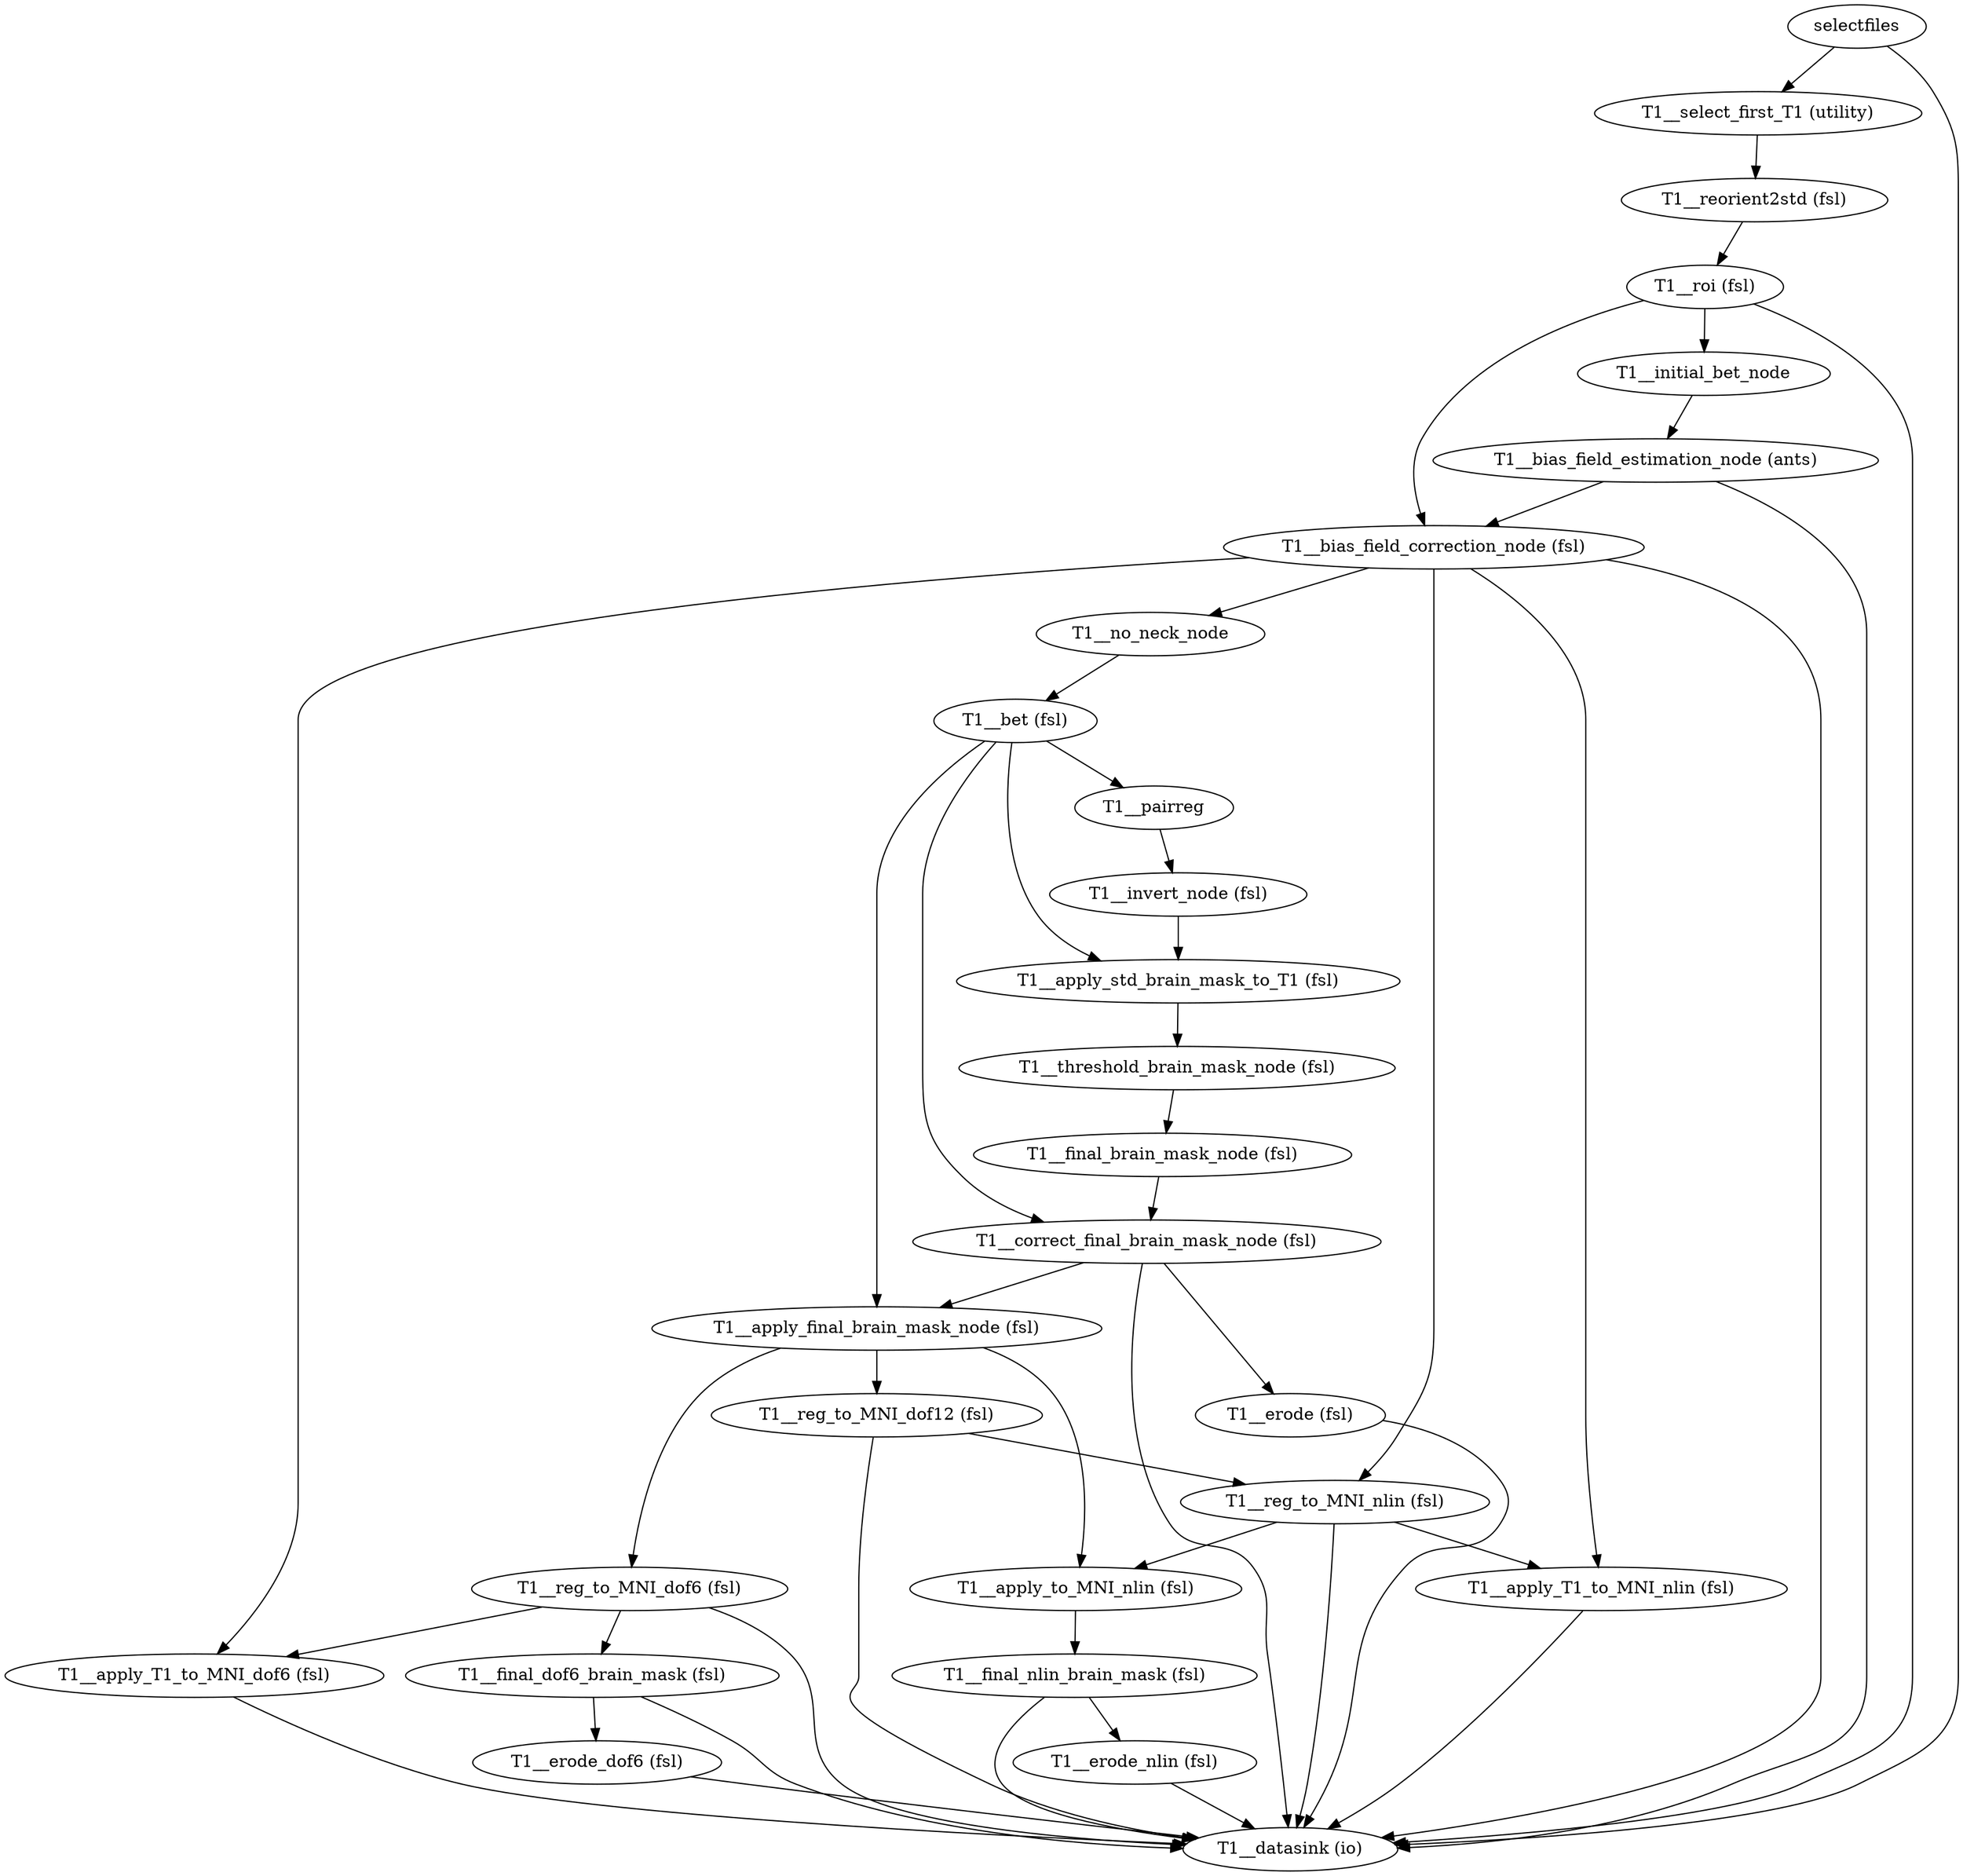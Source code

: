 strict digraph  {
"selectfiles";
"T1__select_first_T1 (utility)";
"T1__datasink (io)";
"T1__reorient2std (fsl)";
"T1__roi (fsl)";
"T1__initial_bet_node";
"T1__bias_field_correction_node (fsl)";
"T1__bias_field_estimation_node (ants)";
"T1__no_neck_node";
"T1__reg_to_MNI_nlin (fsl)";
"T1__apply_T1_to_MNI_dof6 (fsl)";
"T1__apply_T1_to_MNI_nlin (fsl)";
"T1__bet (fsl)";
"T1__pairreg";
"T1__apply_std_brain_mask_to_T1 (fsl)";
"T1__correct_final_brain_mask_node (fsl)";
"T1__apply_final_brain_mask_node (fsl)";
"T1__invert_node (fsl)";
"T1__threshold_brain_mask_node (fsl)";
"T1__final_brain_mask_node (fsl)";
"T1__erode (fsl)";
"T1__reg_to_MNI_dof6 (fsl)";
"T1__reg_to_MNI_dof12 (fsl)";
"T1__apply_to_MNI_nlin (fsl)";
"T1__final_dof6_brain_mask (fsl)";
"T1__final_nlin_brain_mask (fsl)";
"T1__erode_dof6 (fsl)";
"T1__erode_nlin (fsl)";
"selectfiles" -> "T1__select_first_T1 (utility)";
"selectfiles" -> "T1__datasink (io)";
"T1__select_first_T1 (utility)" -> "T1__reorient2std (fsl)";
"T1__reorient2std (fsl)" -> "T1__roi (fsl)";
"T1__roi (fsl)" -> "T1__initial_bet_node";
"T1__roi (fsl)" -> "T1__bias_field_correction_node (fsl)";
"T1__roi (fsl)" -> "T1__datasink (io)";
"T1__initial_bet_node" -> "T1__bias_field_estimation_node (ants)";
"T1__bias_field_correction_node (fsl)" -> "T1__no_neck_node";
"T1__bias_field_correction_node (fsl)" -> "T1__datasink (io)";
"T1__bias_field_correction_node (fsl)" -> "T1__reg_to_MNI_nlin (fsl)";
"T1__bias_field_correction_node (fsl)" -> "T1__apply_T1_to_MNI_dof6 (fsl)";
"T1__bias_field_correction_node (fsl)" -> "T1__apply_T1_to_MNI_nlin (fsl)";
"T1__bias_field_estimation_node (ants)" -> "T1__bias_field_correction_node (fsl)";
"T1__bias_field_estimation_node (ants)" -> "T1__datasink (io)";
"T1__no_neck_node" -> "T1__bet (fsl)";
"T1__reg_to_MNI_nlin (fsl)" -> "T1__apply_to_MNI_nlin (fsl)";
"T1__reg_to_MNI_nlin (fsl)" -> "T1__datasink (io)";
"T1__reg_to_MNI_nlin (fsl)" -> "T1__apply_T1_to_MNI_nlin (fsl)";
"T1__apply_T1_to_MNI_dof6 (fsl)" -> "T1__datasink (io)";
"T1__apply_T1_to_MNI_nlin (fsl)" -> "T1__datasink (io)";
"T1__bet (fsl)" -> "T1__pairreg";
"T1__bet (fsl)" -> "T1__apply_std_brain_mask_to_T1 (fsl)";
"T1__bet (fsl)" -> "T1__correct_final_brain_mask_node (fsl)";
"T1__bet (fsl)" -> "T1__apply_final_brain_mask_node (fsl)";
"T1__pairreg" -> "T1__invert_node (fsl)";
"T1__apply_std_brain_mask_to_T1 (fsl)" -> "T1__threshold_brain_mask_node (fsl)";
"T1__correct_final_brain_mask_node (fsl)" -> "T1__apply_final_brain_mask_node (fsl)";
"T1__correct_final_brain_mask_node (fsl)" -> "T1__datasink (io)";
"T1__correct_final_brain_mask_node (fsl)" -> "T1__erode (fsl)";
"T1__apply_final_brain_mask_node (fsl)" -> "T1__reg_to_MNI_dof6 (fsl)";
"T1__apply_final_brain_mask_node (fsl)" -> "T1__reg_to_MNI_dof12 (fsl)";
"T1__apply_final_brain_mask_node (fsl)" -> "T1__apply_to_MNI_nlin (fsl)";
"T1__invert_node (fsl)" -> "T1__apply_std_brain_mask_to_T1 (fsl)";
"T1__threshold_brain_mask_node (fsl)" -> "T1__final_brain_mask_node (fsl)";
"T1__final_brain_mask_node (fsl)" -> "T1__correct_final_brain_mask_node (fsl)";
"T1__erode (fsl)" -> "T1__datasink (io)";
"T1__reg_to_MNI_dof6 (fsl)" -> "T1__final_dof6_brain_mask (fsl)";
"T1__reg_to_MNI_dof6 (fsl)" -> "T1__datasink (io)";
"T1__reg_to_MNI_dof6 (fsl)" -> "T1__apply_T1_to_MNI_dof6 (fsl)";
"T1__reg_to_MNI_dof12 (fsl)" -> "T1__reg_to_MNI_nlin (fsl)";
"T1__reg_to_MNI_dof12 (fsl)" -> "T1__datasink (io)";
"T1__apply_to_MNI_nlin (fsl)" -> "T1__final_nlin_brain_mask (fsl)";
"T1__final_dof6_brain_mask (fsl)" -> "T1__datasink (io)";
"T1__final_dof6_brain_mask (fsl)" -> "T1__erode_dof6 (fsl)";
"T1__final_nlin_brain_mask (fsl)" -> "T1__datasink (io)";
"T1__final_nlin_brain_mask (fsl)" -> "T1__erode_nlin (fsl)";
"T1__erode_dof6 (fsl)" -> "T1__datasink (io)";
"T1__erode_nlin (fsl)" -> "T1__datasink (io)";
}

